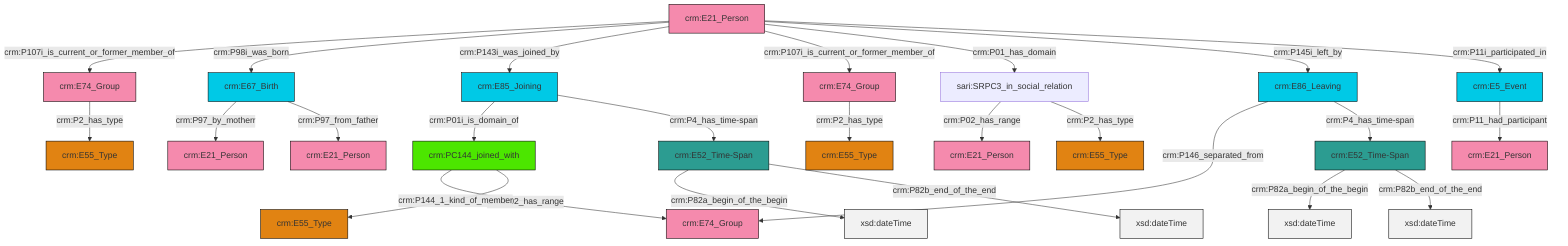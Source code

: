 graph TD
classDef Literal fill:#f2f2f2,stroke:#000000;
classDef CRM_Entity fill:#FFFFFF,stroke:#000000;
classDef Temporal_Entity fill:#00C9E6, stroke:#000000;
classDef Type fill:#E18312, stroke:#000000;
classDef Time-Span fill:#2C9C91, stroke:#000000;
classDef Appellation fill:#FFEB7F, stroke:#000000;
classDef Place fill:#008836, stroke:#000000;
classDef Persistent_Item fill:#B266B2, stroke:#000000;
classDef Conceptual_Object fill:#FFD700, stroke:#000000;
classDef Physical_Thing fill:#D2B48C, stroke:#000000;
classDef Actor fill:#f58aad, stroke:#000000;
classDef PC_Classes fill:#4ce600, stroke:#000000;
classDef Multi fill:#cccccc,stroke:#000000;

2["crm:E21_Person"]:::Actor -->|crm:P107i_is_current_or_former_member_of| 3["crm:E74_Group"]:::Actor
2["crm:E21_Person"]:::Actor -->|crm:P98i_was_born| 6["crm:E67_Birth"]:::Temporal_Entity
7["crm:E85_Joining"]:::Temporal_Entity -->|crm:P01i_is_domain_of| 8["crm:PC144_joined_with"]:::PC_Classes
6["crm:E67_Birth"]:::Temporal_Entity -->|crm:P97_by_motherr| 10["crm:E21_Person"]:::Actor
13["crm:E86_Leaving"]:::Temporal_Entity -->|crm:P146_separated_from| 14["crm:E74_Group"]:::Actor
15["crm:E52_Time-Span"]:::Time-Span -->|crm:P82a_begin_of_the_begin| 16[xsd:dateTime]:::Literal
17["crm:E52_Time-Span"]:::Time-Span -->|crm:P82a_begin_of_the_begin| 18[xsd:dateTime]:::Literal
17["crm:E52_Time-Span"]:::Time-Span -->|crm:P82b_end_of_the_end| 20[xsd:dateTime]:::Literal
3["crm:E74_Group"]:::Actor -->|crm:P2_has_type| 11["crm:E55_Type"]:::Type
15["crm:E52_Time-Span"]:::Time-Span -->|crm:P82b_end_of_the_end| 21[xsd:dateTime]:::Literal
8["crm:PC144_joined_with"]:::PC_Classes -->|crm:P02_has_range| 14["crm:E74_Group"]:::Actor
6["crm:E67_Birth"]:::Temporal_Entity -->|crm:P97_from_father| 22["crm:E21_Person"]:::Actor
8["crm:PC144_joined_with"]:::PC_Classes -->|crm:P144_1_kind_of_member| 25["crm:E55_Type"]:::Type
13["crm:E86_Leaving"]:::Temporal_Entity -->|crm:P4_has_time-span| 17["crm:E52_Time-Span"]:::Time-Span
2["crm:E21_Person"]:::Actor -->|crm:P143i_was_joined_by| 7["crm:E85_Joining"]:::Temporal_Entity
2["crm:E21_Person"]:::Actor -->|crm:P107i_is_current_or_former_member_of| 26["crm:E74_Group"]:::Actor
2["crm:E21_Person"]:::Actor -->|crm:P01_has_domain| 27["sari:SRPC3_in_social_relation"]:::Default
2["crm:E21_Person"]:::Actor -->|crm:P145i_left_by| 13["crm:E86_Leaving"]:::Temporal_Entity
26["crm:E74_Group"]:::Actor -->|crm:P2_has_type| 4["crm:E55_Type"]:::Type
27["sari:SRPC3_in_social_relation"]:::Default -->|crm:P02_has_range| 0["crm:E21_Person"]:::Actor
2["crm:E21_Person"]:::Actor -->|crm:P11i_participated_in| 35["crm:E5_Event"]:::Temporal_Entity
35["crm:E5_Event"]:::Temporal_Entity -->|crm:P11_had_participant| 39["crm:E21_Person"]:::Actor
27["sari:SRPC3_in_social_relation"]:::Default -->|crm:P2_has_type| 41["crm:E55_Type"]:::Type
7["crm:E85_Joining"]:::Temporal_Entity -->|crm:P4_has_time-span| 15["crm:E52_Time-Span"]:::Time-Span